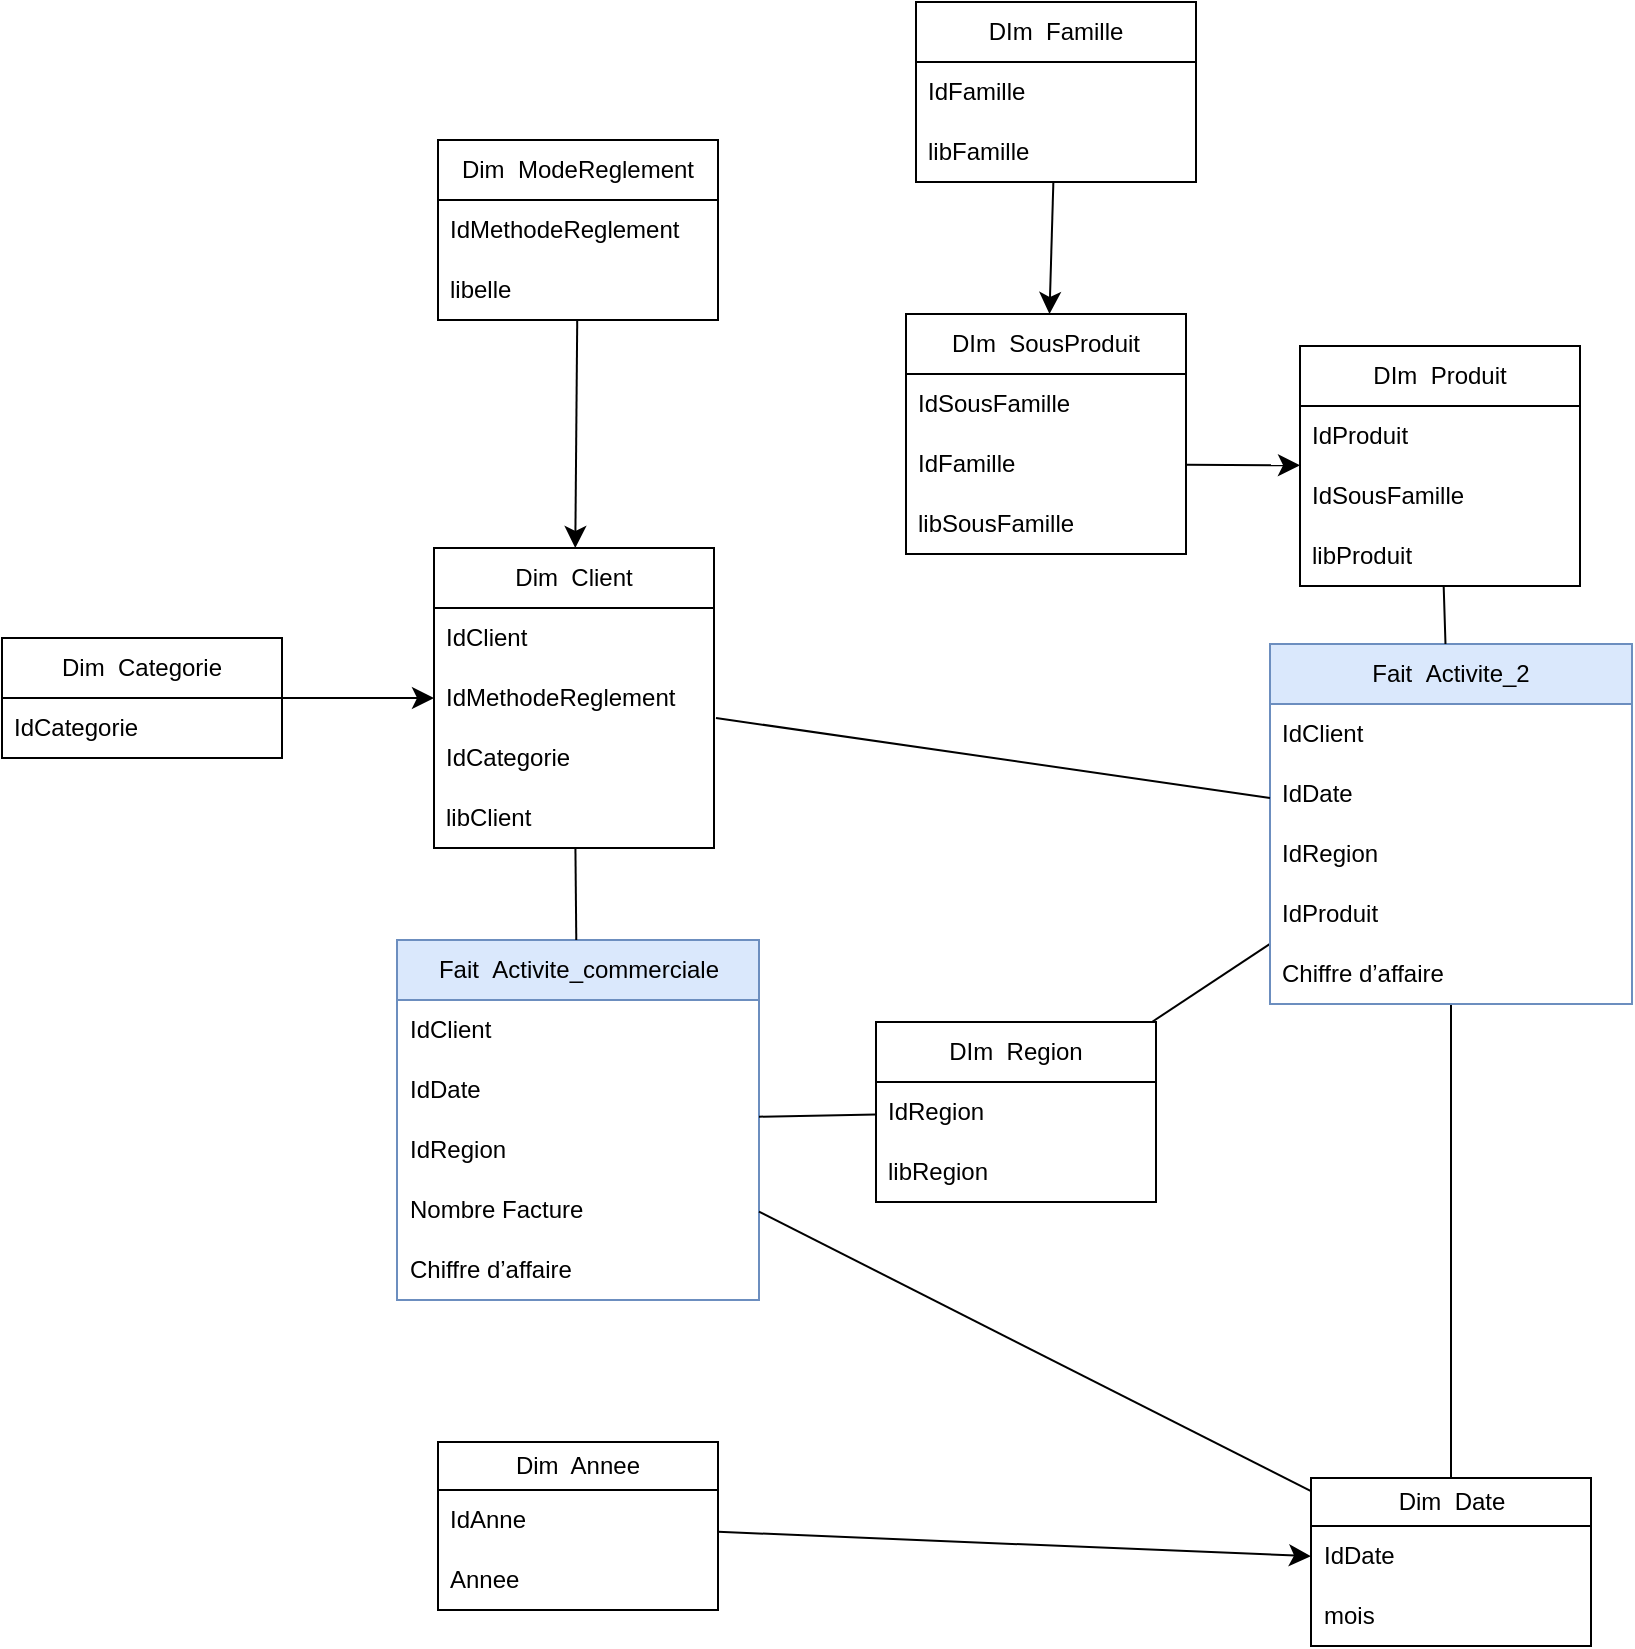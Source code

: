 <mxfile version="23.1.4" type="github">
  <diagram name="Page-1" id="W6RpSqsEhmErQ9kO1K_m">
    <mxGraphModel dx="1035" dy="1400" grid="0" gridSize="10" guides="1" tooltips="1" connect="1" arrows="1" fold="1" page="0" pageScale="1" pageWidth="827" pageHeight="1169" math="0" shadow="0">
      <root>
        <mxCell id="0" />
        <mxCell id="1" parent="0" />
        <mxCell id="QioDRsm_dVPqhV0Rav-W-5" value="Fait&amp;nbsp;&amp;nbsp;Activite_commerciale" style="swimlane;fontStyle=0;childLayout=stackLayout;horizontal=1;startSize=30;horizontalStack=0;resizeParent=1;resizeParentMax=0;resizeLast=0;collapsible=1;marginBottom=0;whiteSpace=wrap;html=1;fillColor=#dae8fc;strokeColor=#6c8ebf;" vertex="1" parent="1">
          <mxGeometry x="274.5" y="20" width="181" height="180" as="geometry" />
        </mxCell>
        <mxCell id="QioDRsm_dVPqhV0Rav-W-6" value="IdClient" style="text;strokeColor=none;fillColor=none;align=left;verticalAlign=middle;spacingLeft=4;spacingRight=4;overflow=hidden;points=[[0,0.5],[1,0.5]];portConstraint=eastwest;rotatable=0;whiteSpace=wrap;html=1;" vertex="1" parent="QioDRsm_dVPqhV0Rav-W-5">
          <mxGeometry y="30" width="181" height="30" as="geometry" />
        </mxCell>
        <mxCell id="QioDRsm_dVPqhV0Rav-W-39" value="IdDate" style="text;strokeColor=none;fillColor=none;align=left;verticalAlign=middle;spacingLeft=4;spacingRight=4;overflow=hidden;points=[[0,0.5],[1,0.5]];portConstraint=eastwest;rotatable=0;whiteSpace=wrap;html=1;" vertex="1" parent="QioDRsm_dVPqhV0Rav-W-5">
          <mxGeometry y="60" width="181" height="30" as="geometry" />
        </mxCell>
        <mxCell id="QioDRsm_dVPqhV0Rav-W-7" value="IdRegion" style="text;strokeColor=none;fillColor=none;align=left;verticalAlign=middle;spacingLeft=4;spacingRight=4;overflow=hidden;points=[[0,0.5],[1,0.5]];portConstraint=eastwest;rotatable=0;whiteSpace=wrap;html=1;" vertex="1" parent="QioDRsm_dVPqhV0Rav-W-5">
          <mxGeometry y="90" width="181" height="30" as="geometry" />
        </mxCell>
        <mxCell id="QioDRsm_dVPqhV0Rav-W-52" value="Nombre Facture" style="text;strokeColor=none;fillColor=none;align=left;verticalAlign=middle;spacingLeft=4;spacingRight=4;overflow=hidden;points=[[0,0.5],[1,0.5]];portConstraint=eastwest;rotatable=0;whiteSpace=wrap;html=1;" vertex="1" parent="QioDRsm_dVPqhV0Rav-W-5">
          <mxGeometry y="120" width="181" height="30" as="geometry" />
        </mxCell>
        <mxCell id="QioDRsm_dVPqhV0Rav-W-8" value="Chiffre d’affaire" style="text;strokeColor=none;fillColor=none;align=left;verticalAlign=middle;spacingLeft=4;spacingRight=4;overflow=hidden;points=[[0,0.5],[1,0.5]];portConstraint=eastwest;rotatable=0;whiteSpace=wrap;html=1;" vertex="1" parent="QioDRsm_dVPqhV0Rav-W-5">
          <mxGeometry y="150" width="181" height="30" as="geometry" />
        </mxCell>
        <mxCell id="QioDRsm_dVPqhV0Rav-W-29" style="edgeStyle=none;curved=1;rounded=0;orthogonalLoop=1;jettySize=auto;html=1;fontSize=12;startSize=8;endSize=8;endArrow=none;endFill=0;" edge="1" parent="1" source="QioDRsm_dVPqhV0Rav-W-9" target="QioDRsm_dVPqhV0Rav-W-5">
          <mxGeometry relative="1" as="geometry" />
        </mxCell>
        <mxCell id="QioDRsm_dVPqhV0Rav-W-9" value="Dim&amp;nbsp; Client" style="swimlane;fontStyle=0;childLayout=stackLayout;horizontal=1;startSize=30;horizontalStack=0;resizeParent=1;resizeParentMax=0;resizeLast=0;collapsible=1;marginBottom=0;whiteSpace=wrap;html=1;" vertex="1" parent="1">
          <mxGeometry x="293" y="-176" width="140" height="150" as="geometry" />
        </mxCell>
        <mxCell id="QioDRsm_dVPqhV0Rav-W-22" value="IdClient" style="text;strokeColor=none;fillColor=none;align=left;verticalAlign=middle;spacingLeft=4;spacingRight=4;overflow=hidden;points=[[0,0.5],[1,0.5]];portConstraint=eastwest;rotatable=0;whiteSpace=wrap;html=1;" vertex="1" parent="QioDRsm_dVPqhV0Rav-W-9">
          <mxGeometry y="30" width="140" height="30" as="geometry" />
        </mxCell>
        <mxCell id="QioDRsm_dVPqhV0Rav-W-57" value="IdMethodeReglement" style="text;strokeColor=none;fillColor=none;align=left;verticalAlign=middle;spacingLeft=4;spacingRight=4;overflow=hidden;points=[[0,0.5],[1,0.5]];portConstraint=eastwest;rotatable=0;whiteSpace=wrap;html=1;" vertex="1" parent="QioDRsm_dVPqhV0Rav-W-9">
          <mxGeometry y="60" width="140" height="30" as="geometry" />
        </mxCell>
        <mxCell id="QioDRsm_dVPqhV0Rav-W-40" value="IdCategorie" style="text;strokeColor=none;fillColor=none;align=left;verticalAlign=middle;spacingLeft=4;spacingRight=4;overflow=hidden;points=[[0,0.5],[1,0.5]];portConstraint=eastwest;rotatable=0;whiteSpace=wrap;html=1;" vertex="1" parent="QioDRsm_dVPqhV0Rav-W-9">
          <mxGeometry y="90" width="140" height="30" as="geometry" />
        </mxCell>
        <mxCell id="QioDRsm_dVPqhV0Rav-W-10" value="libClient" style="text;strokeColor=none;fillColor=none;align=left;verticalAlign=middle;spacingLeft=4;spacingRight=4;overflow=hidden;points=[[0,0.5],[1,0.5]];portConstraint=eastwest;rotatable=0;whiteSpace=wrap;html=1;" vertex="1" parent="QioDRsm_dVPqhV0Rav-W-9">
          <mxGeometry y="120" width="140" height="30" as="geometry" />
        </mxCell>
        <mxCell id="QioDRsm_dVPqhV0Rav-W-72" style="edgeStyle=none;curved=1;rounded=0;orthogonalLoop=1;jettySize=auto;html=1;fontSize=12;startSize=8;endSize=8;endArrow=none;endFill=0;" edge="1" parent="1" source="QioDRsm_dVPqhV0Rav-W-16" target="QioDRsm_dVPqhV0Rav-W-63">
          <mxGeometry relative="1" as="geometry" />
        </mxCell>
        <mxCell id="QioDRsm_dVPqhV0Rav-W-16" value="Dim&amp;nbsp; Date" style="swimlane;fontStyle=0;childLayout=stackLayout;horizontal=1;startSize=24;horizontalStack=0;resizeParent=1;resizeParentMax=0;resizeLast=0;collapsible=1;marginBottom=0;whiteSpace=wrap;html=1;" vertex="1" parent="1">
          <mxGeometry x="731.5" y="289" width="140" height="84" as="geometry" />
        </mxCell>
        <mxCell id="QioDRsm_dVPqhV0Rav-W-17" value="IdDate" style="text;strokeColor=none;fillColor=none;align=left;verticalAlign=middle;spacingLeft=4;spacingRight=4;overflow=hidden;points=[[0,0.5],[1,0.5]];portConstraint=eastwest;rotatable=0;whiteSpace=wrap;html=1;" vertex="1" parent="QioDRsm_dVPqhV0Rav-W-16">
          <mxGeometry y="24" width="140" height="30" as="geometry" />
        </mxCell>
        <mxCell id="QioDRsm_dVPqhV0Rav-W-18" value="mois" style="text;strokeColor=none;fillColor=none;align=left;verticalAlign=middle;spacingLeft=4;spacingRight=4;overflow=hidden;points=[[0,0.5],[1,0.5]];portConstraint=eastwest;rotatable=0;whiteSpace=wrap;html=1;" vertex="1" parent="QioDRsm_dVPqhV0Rav-W-16">
          <mxGeometry y="54" width="140" height="30" as="geometry" />
        </mxCell>
        <mxCell id="QioDRsm_dVPqhV0Rav-W-30" style="edgeStyle=none;curved=1;rounded=0;orthogonalLoop=1;jettySize=auto;html=1;fontSize=12;startSize=8;endSize=8;" edge="1" parent="1" source="QioDRsm_dVPqhV0Rav-W-19" target="QioDRsm_dVPqhV0Rav-W-16">
          <mxGeometry relative="1" as="geometry" />
        </mxCell>
        <mxCell id="QioDRsm_dVPqhV0Rav-W-19" value="Dim&amp;nbsp; Annee" style="swimlane;fontStyle=0;childLayout=stackLayout;horizontal=1;startSize=24;horizontalStack=0;resizeParent=1;resizeParentMax=0;resizeLast=0;collapsible=1;marginBottom=0;whiteSpace=wrap;html=1;" vertex="1" parent="1">
          <mxGeometry x="295" y="271" width="140" height="84" as="geometry" />
        </mxCell>
        <mxCell id="QioDRsm_dVPqhV0Rav-W-20" value="IdAnne" style="text;strokeColor=none;fillColor=none;align=left;verticalAlign=middle;spacingLeft=4;spacingRight=4;overflow=hidden;points=[[0,0.5],[1,0.5]];portConstraint=eastwest;rotatable=0;whiteSpace=wrap;html=1;" vertex="1" parent="QioDRsm_dVPqhV0Rav-W-19">
          <mxGeometry y="24" width="140" height="30" as="geometry" />
        </mxCell>
        <mxCell id="QioDRsm_dVPqhV0Rav-W-21" value="Annee" style="text;strokeColor=none;fillColor=none;align=left;verticalAlign=middle;spacingLeft=4;spacingRight=4;overflow=hidden;points=[[0,0.5],[1,0.5]];portConstraint=eastwest;rotatable=0;whiteSpace=wrap;html=1;" vertex="1" parent="QioDRsm_dVPqhV0Rav-W-19">
          <mxGeometry y="54" width="140" height="30" as="geometry" />
        </mxCell>
        <mxCell id="QioDRsm_dVPqhV0Rav-W-28" style="edgeStyle=none;curved=1;rounded=0;orthogonalLoop=1;jettySize=auto;html=1;fontSize=12;startSize=8;endSize=8;" edge="1" parent="1" source="QioDRsm_dVPqhV0Rav-W-25" target="QioDRsm_dVPqhV0Rav-W-9">
          <mxGeometry relative="1" as="geometry" />
        </mxCell>
        <mxCell id="QioDRsm_dVPqhV0Rav-W-25" value="Dim&amp;nbsp; Categorie" style="swimlane;fontStyle=0;childLayout=stackLayout;horizontal=1;startSize=30;horizontalStack=0;resizeParent=1;resizeParentMax=0;resizeLast=0;collapsible=1;marginBottom=0;whiteSpace=wrap;html=1;" vertex="1" parent="1">
          <mxGeometry x="77" y="-131" width="140" height="60" as="geometry" />
        </mxCell>
        <mxCell id="QioDRsm_dVPqhV0Rav-W-26" value="IdCategorie" style="text;strokeColor=none;fillColor=none;align=left;verticalAlign=middle;spacingLeft=4;spacingRight=4;overflow=hidden;points=[[0,0.5],[1,0.5]];portConstraint=eastwest;rotatable=0;whiteSpace=wrap;html=1;" vertex="1" parent="QioDRsm_dVPqhV0Rav-W-25">
          <mxGeometry y="30" width="140" height="30" as="geometry" />
        </mxCell>
        <mxCell id="QioDRsm_dVPqhV0Rav-W-31" style="edgeStyle=none;curved=1;rounded=0;orthogonalLoop=1;jettySize=auto;html=1;fontSize=12;startSize=8;endSize=8;endArrow=none;endFill=0;" edge="1" parent="1" source="QioDRsm_dVPqhV0Rav-W-16" target="QioDRsm_dVPqhV0Rav-W-5">
          <mxGeometry relative="1" as="geometry" />
        </mxCell>
        <mxCell id="QioDRsm_dVPqhV0Rav-W-41" style="edgeStyle=none;curved=1;rounded=0;orthogonalLoop=1;jettySize=auto;html=1;fontSize=12;startSize=8;endSize=8;endArrow=none;endFill=0;" edge="1" parent="1" source="QioDRsm_dVPqhV0Rav-W-32" target="QioDRsm_dVPqhV0Rav-W-5">
          <mxGeometry relative="1" as="geometry" />
        </mxCell>
        <mxCell id="QioDRsm_dVPqhV0Rav-W-71" style="edgeStyle=none;curved=1;rounded=0;orthogonalLoop=1;jettySize=auto;html=1;fontSize=12;startSize=8;endSize=8;endArrow=none;endFill=0;" edge="1" parent="1" source="QioDRsm_dVPqhV0Rav-W-32" target="QioDRsm_dVPqhV0Rav-W-63">
          <mxGeometry relative="1" as="geometry" />
        </mxCell>
        <mxCell id="QioDRsm_dVPqhV0Rav-W-32" value="DIm&amp;nbsp; Region" style="swimlane;fontStyle=0;childLayout=stackLayout;horizontal=1;startSize=30;horizontalStack=0;resizeParent=1;resizeParentMax=0;resizeLast=0;collapsible=1;marginBottom=0;whiteSpace=wrap;html=1;" vertex="1" parent="1">
          <mxGeometry x="514" y="61" width="140" height="90" as="geometry" />
        </mxCell>
        <mxCell id="QioDRsm_dVPqhV0Rav-W-33" value="IdRegion" style="text;strokeColor=none;fillColor=none;align=left;verticalAlign=middle;spacingLeft=4;spacingRight=4;overflow=hidden;points=[[0,0.5],[1,0.5]];portConstraint=eastwest;rotatable=0;whiteSpace=wrap;html=1;" vertex="1" parent="QioDRsm_dVPqhV0Rav-W-32">
          <mxGeometry y="30" width="140" height="30" as="geometry" />
        </mxCell>
        <mxCell id="QioDRsm_dVPqhV0Rav-W-34" value="libRegion" style="text;strokeColor=none;fillColor=none;align=left;verticalAlign=middle;spacingLeft=4;spacingRight=4;overflow=hidden;points=[[0,0.5],[1,0.5]];portConstraint=eastwest;rotatable=0;whiteSpace=wrap;html=1;" vertex="1" parent="QioDRsm_dVPqhV0Rav-W-32">
          <mxGeometry y="60" width="140" height="30" as="geometry" />
        </mxCell>
        <mxCell id="QioDRsm_dVPqhV0Rav-W-60" style="edgeStyle=none;curved=1;rounded=0;orthogonalLoop=1;jettySize=auto;html=1;fontSize=12;startSize=8;endSize=8;" edge="1" parent="1" source="QioDRsm_dVPqhV0Rav-W-55" target="QioDRsm_dVPqhV0Rav-W-9">
          <mxGeometry relative="1" as="geometry" />
        </mxCell>
        <mxCell id="QioDRsm_dVPqhV0Rav-W-55" value="Dim&amp;nbsp; ModeReglement" style="swimlane;fontStyle=0;childLayout=stackLayout;horizontal=1;startSize=30;horizontalStack=0;resizeParent=1;resizeParentMax=0;resizeLast=0;collapsible=1;marginBottom=0;whiteSpace=wrap;html=1;" vertex="1" parent="1">
          <mxGeometry x="295" y="-380" width="140" height="90" as="geometry" />
        </mxCell>
        <mxCell id="QioDRsm_dVPqhV0Rav-W-56" value="IdMethodeReglement" style="text;strokeColor=none;fillColor=none;align=left;verticalAlign=middle;spacingLeft=4;spacingRight=4;overflow=hidden;points=[[0,0.5],[1,0.5]];portConstraint=eastwest;rotatable=0;whiteSpace=wrap;html=1;" vertex="1" parent="QioDRsm_dVPqhV0Rav-W-55">
          <mxGeometry y="30" width="140" height="30" as="geometry" />
        </mxCell>
        <mxCell id="QioDRsm_dVPqhV0Rav-W-59" value="libelle" style="text;strokeColor=none;fillColor=none;align=left;verticalAlign=middle;spacingLeft=4;spacingRight=4;overflow=hidden;points=[[0,0.5],[1,0.5]];portConstraint=eastwest;rotatable=0;whiteSpace=wrap;html=1;" vertex="1" parent="QioDRsm_dVPqhV0Rav-W-55">
          <mxGeometry y="60" width="140" height="30" as="geometry" />
        </mxCell>
        <mxCell id="QioDRsm_dVPqhV0Rav-W-63" value="Fait&amp;nbsp;&amp;nbsp;Activite_2" style="swimlane;fontStyle=0;childLayout=stackLayout;horizontal=1;startSize=30;horizontalStack=0;resizeParent=1;resizeParentMax=0;resizeLast=0;collapsible=1;marginBottom=0;whiteSpace=wrap;html=1;fillColor=#dae8fc;strokeColor=#6c8ebf;" vertex="1" parent="1">
          <mxGeometry x="711" y="-128" width="181" height="180" as="geometry" />
        </mxCell>
        <mxCell id="QioDRsm_dVPqhV0Rav-W-64" value="IdClient" style="text;strokeColor=none;fillColor=none;align=left;verticalAlign=middle;spacingLeft=4;spacingRight=4;overflow=hidden;points=[[0,0.5],[1,0.5]];portConstraint=eastwest;rotatable=0;whiteSpace=wrap;html=1;" vertex="1" parent="QioDRsm_dVPqhV0Rav-W-63">
          <mxGeometry y="30" width="181" height="30" as="geometry" />
        </mxCell>
        <mxCell id="QioDRsm_dVPqhV0Rav-W-65" value="IdDate" style="text;strokeColor=none;fillColor=none;align=left;verticalAlign=middle;spacingLeft=4;spacingRight=4;overflow=hidden;points=[[0,0.5],[1,0.5]];portConstraint=eastwest;rotatable=0;whiteSpace=wrap;html=1;" vertex="1" parent="QioDRsm_dVPqhV0Rav-W-63">
          <mxGeometry y="60" width="181" height="30" as="geometry" />
        </mxCell>
        <mxCell id="QioDRsm_dVPqhV0Rav-W-66" value="IdRegion" style="text;strokeColor=none;fillColor=none;align=left;verticalAlign=middle;spacingLeft=4;spacingRight=4;overflow=hidden;points=[[0,0.5],[1,0.5]];portConstraint=eastwest;rotatable=0;whiteSpace=wrap;html=1;" vertex="1" parent="QioDRsm_dVPqhV0Rav-W-63">
          <mxGeometry y="90" width="181" height="30" as="geometry" />
        </mxCell>
        <mxCell id="QioDRsm_dVPqhV0Rav-W-67" value="IdProduit" style="text;strokeColor=none;fillColor=none;align=left;verticalAlign=middle;spacingLeft=4;spacingRight=4;overflow=hidden;points=[[0,0.5],[1,0.5]];portConstraint=eastwest;rotatable=0;whiteSpace=wrap;html=1;" vertex="1" parent="QioDRsm_dVPqhV0Rav-W-63">
          <mxGeometry y="120" width="181" height="30" as="geometry" />
        </mxCell>
        <mxCell id="QioDRsm_dVPqhV0Rav-W-68" value="Chiffre d’affaire" style="text;strokeColor=none;fillColor=none;align=left;verticalAlign=middle;spacingLeft=4;spacingRight=4;overflow=hidden;points=[[0,0.5],[1,0.5]];portConstraint=eastwest;rotatable=0;whiteSpace=wrap;html=1;" vertex="1" parent="QioDRsm_dVPqhV0Rav-W-63">
          <mxGeometry y="150" width="181" height="30" as="geometry" />
        </mxCell>
        <mxCell id="QioDRsm_dVPqhV0Rav-W-69" style="edgeStyle=none;curved=1;rounded=0;orthogonalLoop=1;jettySize=auto;html=1;entryX=1.007;entryY=-0.167;entryDx=0;entryDy=0;entryPerimeter=0;fontSize=12;startSize=8;endSize=8;endArrow=none;endFill=0;" edge="1" parent="1" source="QioDRsm_dVPqhV0Rav-W-63" target="QioDRsm_dVPqhV0Rav-W-40">
          <mxGeometry relative="1" as="geometry" />
        </mxCell>
        <mxCell id="QioDRsm_dVPqhV0Rav-W-87" style="edgeStyle=none;curved=1;rounded=0;orthogonalLoop=1;jettySize=auto;html=1;fontSize=12;startSize=8;endSize=8;endArrow=none;endFill=0;" edge="1" parent="1" source="QioDRsm_dVPqhV0Rav-W-73" target="QioDRsm_dVPqhV0Rav-W-63">
          <mxGeometry relative="1" as="geometry" />
        </mxCell>
        <mxCell id="QioDRsm_dVPqhV0Rav-W-73" value="DIm&amp;nbsp; Produit" style="swimlane;fontStyle=0;childLayout=stackLayout;horizontal=1;startSize=30;horizontalStack=0;resizeParent=1;resizeParentMax=0;resizeLast=0;collapsible=1;marginBottom=0;whiteSpace=wrap;html=1;" vertex="1" parent="1">
          <mxGeometry x="726" y="-277" width="140" height="120" as="geometry" />
        </mxCell>
        <mxCell id="QioDRsm_dVPqhV0Rav-W-74" value="IdProduit" style="text;strokeColor=none;fillColor=none;align=left;verticalAlign=middle;spacingLeft=4;spacingRight=4;overflow=hidden;points=[[0,0.5],[1,0.5]];portConstraint=eastwest;rotatable=0;whiteSpace=wrap;html=1;" vertex="1" parent="QioDRsm_dVPqhV0Rav-W-73">
          <mxGeometry y="30" width="140" height="30" as="geometry" />
        </mxCell>
        <mxCell id="QioDRsm_dVPqhV0Rav-W-82" value="IdSousFamille" style="text;strokeColor=none;fillColor=none;align=left;verticalAlign=middle;spacingLeft=4;spacingRight=4;overflow=hidden;points=[[0,0.5],[1,0.5]];portConstraint=eastwest;rotatable=0;whiteSpace=wrap;html=1;" vertex="1" parent="QioDRsm_dVPqhV0Rav-W-73">
          <mxGeometry y="60" width="140" height="30" as="geometry" />
        </mxCell>
        <mxCell id="QioDRsm_dVPqhV0Rav-W-75" value="libProduit" style="text;strokeColor=none;fillColor=none;align=left;verticalAlign=middle;spacingLeft=4;spacingRight=4;overflow=hidden;points=[[0,0.5],[1,0.5]];portConstraint=eastwest;rotatable=0;whiteSpace=wrap;html=1;" vertex="1" parent="QioDRsm_dVPqhV0Rav-W-73">
          <mxGeometry y="90" width="140" height="30" as="geometry" />
        </mxCell>
        <mxCell id="QioDRsm_dVPqhV0Rav-W-76" value="DIm&amp;nbsp; SousProduit" style="swimlane;fontStyle=0;childLayout=stackLayout;horizontal=1;startSize=30;horizontalStack=0;resizeParent=1;resizeParentMax=0;resizeLast=0;collapsible=1;marginBottom=0;whiteSpace=wrap;html=1;" vertex="1" parent="1">
          <mxGeometry x="529" y="-293" width="140" height="120" as="geometry" />
        </mxCell>
        <mxCell id="QioDRsm_dVPqhV0Rav-W-77" value="IdSousFamille" style="text;strokeColor=none;fillColor=none;align=left;verticalAlign=middle;spacingLeft=4;spacingRight=4;overflow=hidden;points=[[0,0.5],[1,0.5]];portConstraint=eastwest;rotatable=0;whiteSpace=wrap;html=1;" vertex="1" parent="QioDRsm_dVPqhV0Rav-W-76">
          <mxGeometry y="30" width="140" height="30" as="geometry" />
        </mxCell>
        <mxCell id="QioDRsm_dVPqhV0Rav-W-83" value="IdFamille" style="text;strokeColor=none;fillColor=none;align=left;verticalAlign=middle;spacingLeft=4;spacingRight=4;overflow=hidden;points=[[0,0.5],[1,0.5]];portConstraint=eastwest;rotatable=0;whiteSpace=wrap;html=1;" vertex="1" parent="QioDRsm_dVPqhV0Rav-W-76">
          <mxGeometry y="60" width="140" height="30" as="geometry" />
        </mxCell>
        <mxCell id="QioDRsm_dVPqhV0Rav-W-78" value="libSousFamille" style="text;strokeColor=none;fillColor=none;align=left;verticalAlign=middle;spacingLeft=4;spacingRight=4;overflow=hidden;points=[[0,0.5],[1,0.5]];portConstraint=eastwest;rotatable=0;whiteSpace=wrap;html=1;" vertex="1" parent="QioDRsm_dVPqhV0Rav-W-76">
          <mxGeometry y="90" width="140" height="30" as="geometry" />
        </mxCell>
        <mxCell id="QioDRsm_dVPqhV0Rav-W-86" style="edgeStyle=none;curved=1;rounded=0;orthogonalLoop=1;jettySize=auto;html=1;fontSize=12;startSize=8;endSize=8;" edge="1" parent="1" source="QioDRsm_dVPqhV0Rav-W-79" target="QioDRsm_dVPqhV0Rav-W-76">
          <mxGeometry relative="1" as="geometry" />
        </mxCell>
        <mxCell id="QioDRsm_dVPqhV0Rav-W-79" value="DIm&amp;nbsp; Famille" style="swimlane;fontStyle=0;childLayout=stackLayout;horizontal=1;startSize=30;horizontalStack=0;resizeParent=1;resizeParentMax=0;resizeLast=0;collapsible=1;marginBottom=0;whiteSpace=wrap;html=1;" vertex="1" parent="1">
          <mxGeometry x="534" y="-449" width="140" height="90" as="geometry" />
        </mxCell>
        <mxCell id="QioDRsm_dVPqhV0Rav-W-80" value="IdFamille" style="text;strokeColor=none;fillColor=none;align=left;verticalAlign=middle;spacingLeft=4;spacingRight=4;overflow=hidden;points=[[0,0.5],[1,0.5]];portConstraint=eastwest;rotatable=0;whiteSpace=wrap;html=1;" vertex="1" parent="QioDRsm_dVPqhV0Rav-W-79">
          <mxGeometry y="30" width="140" height="30" as="geometry" />
        </mxCell>
        <mxCell id="QioDRsm_dVPqhV0Rav-W-81" value="libFamille" style="text;strokeColor=none;fillColor=none;align=left;verticalAlign=middle;spacingLeft=4;spacingRight=4;overflow=hidden;points=[[0,0.5],[1,0.5]];portConstraint=eastwest;rotatable=0;whiteSpace=wrap;html=1;" vertex="1" parent="QioDRsm_dVPqhV0Rav-W-79">
          <mxGeometry y="60" width="140" height="30" as="geometry" />
        </mxCell>
        <mxCell id="QioDRsm_dVPqhV0Rav-W-85" style="edgeStyle=none;curved=1;rounded=0;orthogonalLoop=1;jettySize=auto;html=1;fontSize=12;startSize=8;endSize=8;" edge="1" parent="1" source="QioDRsm_dVPqhV0Rav-W-83" target="QioDRsm_dVPqhV0Rav-W-73">
          <mxGeometry relative="1" as="geometry" />
        </mxCell>
      </root>
    </mxGraphModel>
  </diagram>
</mxfile>
